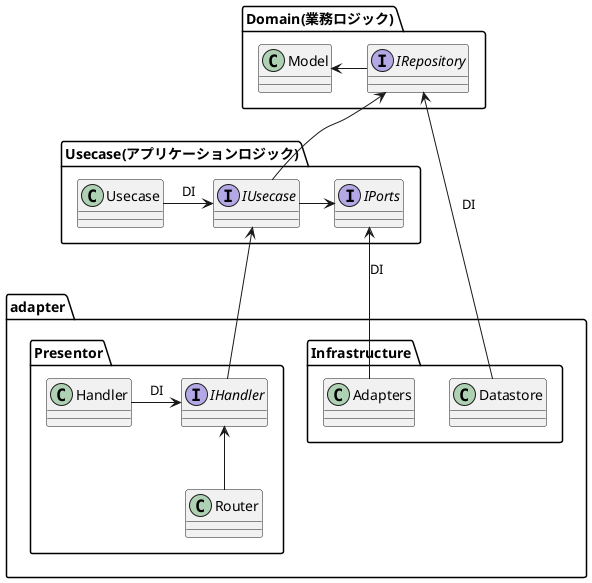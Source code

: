 @startuml
package Domain(業務ロジック) {
  class Model
  interface IRepository
}
package Usecase(アプリケーションロジック) {
  class Usecase
  interface IUsecase
  interface IPorts
}

package adapter {
  package Infrastructure {
    class Datastore
    class Adapters
  }
  package Presentor {
    class Router
    interface IHandler
    class Handler
  }
}

Model <-right- IRepository
IUsecase -up-> IRepository
IUsecase -right-> IPorts
Usecase -right-> IUsecase: DI
IHandler -up-> IUsecase
Handler -> IHandler: DI
Router -up-> IHandler
Datastore -up-> IRepository: DI
Adapters -up-> IPorts: DI
@enduml
